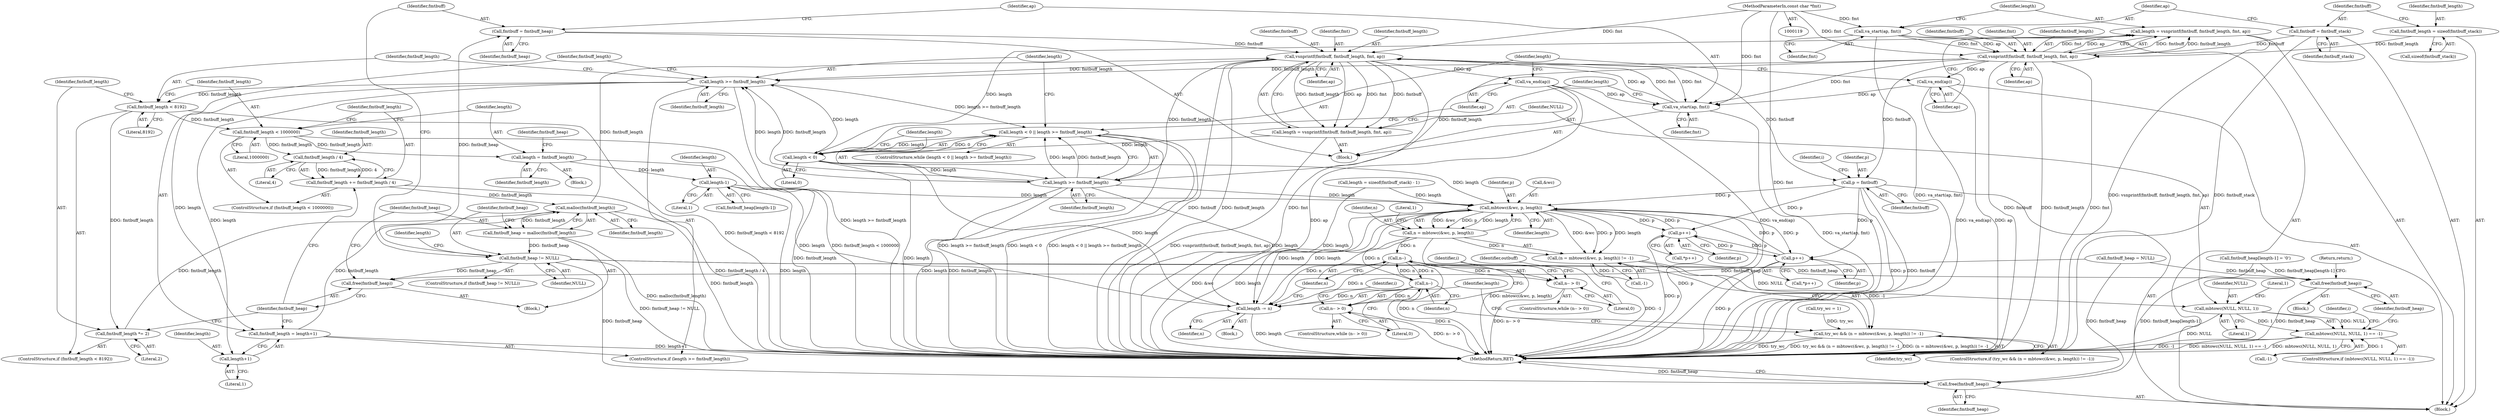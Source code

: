 digraph "0_libarchive_e37b620fe8f14535d737e89a4dcabaed4517bf1a@pointer" {
"1000217" [label="(Call,fmtbuff = fmtbuff_heap)"];
"1000213" [label="(Call,fmtbuff_heap != NULL)"];
"1000208" [label="(Call,fmtbuff_heap = malloc(fmtbuff_length))"];
"1000210" [label="(Call,malloc(fmtbuff_length))"];
"1000188" [label="(Call,fmtbuff_length += fmtbuff_length / 4)"];
"1000190" [label="(Call,fmtbuff_length / 4)"];
"1000185" [label="(Call,fmtbuff_length < 1000000)"];
"1000177" [label="(Call,fmtbuff_length < 8192)"];
"1000167" [label="(Call,length >= fmtbuff_length)"];
"1000159" [label="(Call,length < 0)"];
"1000148" [label="(Call,length = vsnprintf(fmtbuff, fmtbuff_length, fmt, ap))"];
"1000150" [label="(Call,vsnprintf(fmtbuff, fmtbuff_length, fmt, ap))"];
"1000142" [label="(Call,fmtbuff = fmtbuff_stack)"];
"1000138" [label="(Call,fmtbuff_length = sizeof(fmtbuff_stack))"];
"1000145" [label="(Call,va_start(ap, fmt))"];
"1000121" [label="(MethodParameterIn,const char *fmt)"];
"1000223" [label="(Call,length = vsnprintf(fmtbuff, fmtbuff_length, fmt, ap))"];
"1000225" [label="(Call,vsnprintf(fmtbuff, fmtbuff_length, fmt, ap))"];
"1000217" [label="(Call,fmtbuff = fmtbuff_heap)"];
"1000220" [label="(Call,va_start(ap, fmt))"];
"1000230" [label="(Call,va_end(ap))"];
"1000155" [label="(Call,va_end(ap))"];
"1000162" [label="(Call,length >= fmtbuff_length)"];
"1000180" [label="(Call,fmtbuff_length *= 2)"];
"1000170" [label="(Call,fmtbuff_length = length+1)"];
"1000158" [label="(Call,length < 0 || length >= fmtbuff_length)"];
"1000206" [label="(Call,free(fmtbuff_heap))"];
"1000243" [label="(Call,mbtowc(NULL, NULL, 1))"];
"1000242" [label="(Call,mbtowc(NULL, NULL, 1) == -1)"];
"1000250" [label="(Call,free(fmtbuff_heap))"];
"1000360" [label="(Call,free(fmtbuff_heap))"];
"1000172" [label="(Call,length+1)"];
"1000195" [label="(Call,length = fmtbuff_length)"];
"1000201" [label="(Call,length-1)"];
"1000289" [label="(Call,mbtowc(&wc, p, length))"];
"1000286" [label="(Call,(n = mbtowc(&wc, p, length)) != -1)"];
"1000284" [label="(Call,try_wc && (n = mbtowc(&wc, p, length)) != -1)"];
"1000287" [label="(Call,n = mbtowc(&wc, p, length))"];
"1000297" [label="(Call,length -= n)"];
"1000303" [label="(Call,n--)"];
"1000302" [label="(Call,n-- > 0)"];
"1000318" [label="(Call,n--)"];
"1000317" [label="(Call,n-- > 0)"];
"1000312" [label="(Call,p++)"];
"1000329" [label="(Call,p++)"];
"1000268" [label="(Call,p = fmtbuff)"];
"1000292" [label="(Identifier,p)"];
"1000182" [label="(Literal,2)"];
"1000242" [label="(Call,mbtowc(NULL, NULL, 1) == -1)"];
"1000243" [label="(Call,mbtowc(NULL, NULL, 1))"];
"1000220" [label="(Call,va_start(ap, fmt))"];
"1000311" [label="(Call,*p++)"];
"1000362" [label="(MethodReturn,RET)"];
"1000186" [label="(Identifier,fmtbuff_length)"];
"1000151" [label="(Identifier,fmtbuff)"];
"1000212" [label="(ControlStructure,if (fmtbuff_heap != NULL))"];
"1000270" [label="(Identifier,fmtbuff)"];
"1000301" [label="(ControlStructure,while (n-- > 0))"];
"1000213" [label="(Call,fmtbuff_heap != NULL)"];
"1000210" [label="(Call,malloc(fmtbuff_length))"];
"1000219" [label="(Identifier,fmtbuff_heap)"];
"1000156" [label="(Identifier,ap)"];
"1000290" [label="(Call,&wc)"];
"1000211" [label="(Identifier,fmtbuff_length)"];
"1000146" [label="(Identifier,ap)"];
"1000217" [label="(Call,fmtbuff = fmtbuff_heap)"];
"1000178" [label="(Identifier,fmtbuff_length)"];
"1000162" [label="(Call,length >= fmtbuff_length)"];
"1000304" [label="(Identifier,n)"];
"1000228" [label="(Identifier,fmt)"];
"1000241" [label="(ControlStructure,if (mbtowc(NULL, NULL, 1) == -1))"];
"1000195" [label="(Call,length = fmtbuff_length)"];
"1000154" [label="(Identifier,ap)"];
"1000179" [label="(Literal,8192)"];
"1000176" [label="(ControlStructure,if (fmtbuff_length < 8192))"];
"1000170" [label="(Call,fmtbuff_length = length+1)"];
"1000313" [label="(Identifier,p)"];
"1000145" [label="(Call,va_start(ap, fmt))"];
"1000209" [label="(Identifier,fmtbuff_heap)"];
"1000234" [label="(Call,length = sizeof(fmtbuff_stack) - 1)"];
"1000328" [label="(Call,*p++)"];
"1000227" [label="(Identifier,fmtbuff_length)"];
"1000144" [label="(Identifier,fmtbuff_stack)"];
"1000287" [label="(Call,n = mbtowc(&wc, p, length))"];
"1000319" [label="(Identifier,n)"];
"1000247" [label="(Call,-1)"];
"1000177" [label="(Call,fmtbuff_length < 8192)"];
"1000297" [label="(Call,length -= n)"];
"1000143" [label="(Identifier,fmtbuff)"];
"1000167" [label="(Call,length >= fmtbuff_length)"];
"1000256" [label="(Identifier,i)"];
"1000215" [label="(Identifier,NULL)"];
"1000252" [label="(Return,return;)"];
"1000206" [label="(Call,free(fmtbuff_heap))"];
"1000248" [label="(Literal,1)"];
"1000171" [label="(Identifier,fmtbuff_length)"];
"1000189" [label="(Identifier,fmtbuff_length)"];
"1000251" [label="(Identifier,fmtbuff_heap)"];
"1000161" [label="(Literal,0)"];
"1000142" [label="(Call,fmtbuff = fmtbuff_stack)"];
"1000164" [label="(Identifier,fmtbuff_length)"];
"1000216" [label="(Block,)"];
"1000169" [label="(Identifier,fmtbuff_length)"];
"1000160" [label="(Identifier,length)"];
"1000308" [label="(Identifier,outbuff)"];
"1000200" [label="(Identifier,fmtbuff_heap)"];
"1000245" [label="(Identifier,NULL)"];
"1000168" [label="(Identifier,length)"];
"1000149" [label="(Identifier,length)"];
"1000244" [label="(Identifier,NULL)"];
"1000272" [label="(Identifier,i)"];
"1000226" [label="(Identifier,fmtbuff)"];
"1000288" [label="(Identifier,n)"];
"1000192" [label="(Literal,4)"];
"1000231" [label="(Identifier,ap)"];
"1000361" [label="(Identifier,fmtbuff_heap)"];
"1000318" [label="(Call,n--)"];
"1000296" [label="(Block,)"];
"1000285" [label="(Identifier,try_wc)"];
"1000250" [label="(Call,free(fmtbuff_heap))"];
"1000224" [label="(Identifier,length)"];
"1000330" [label="(Identifier,p)"];
"1000122" [label="(Block,)"];
"1000294" [label="(Call,-1)"];
"1000360" [label="(Call,free(fmtbuff_heap))"];
"1000222" [label="(Identifier,fmt)"];
"1000249" [label="(Block,)"];
"1000155" [label="(Call,va_end(ap))"];
"1000157" [label="(ControlStructure,while (length < 0 || length >= fmtbuff_length))"];
"1000303" [label="(Call,n--)"];
"1000305" [label="(Literal,0)"];
"1000190" [label="(Call,fmtbuff_length / 4)"];
"1000148" [label="(Call,length = vsnprintf(fmtbuff, fmtbuff_length, fmt, ap))"];
"1000147" [label="(Identifier,fmt)"];
"1000289" [label="(Call,mbtowc(&wc, p, length))"];
"1000230" [label="(Call,va_end(ap))"];
"1000299" [label="(Identifier,n)"];
"1000320" [label="(Literal,0)"];
"1000153" [label="(Identifier,fmt)"];
"1000269" [label="(Identifier,p)"];
"1000329" [label="(Call,p++)"];
"1000268" [label="(Call,p = fmtbuff)"];
"1000283" [label="(ControlStructure,if (try_wc && (n = mbtowc(&wc, p, length)) != -1))"];
"1000274" [label="(Call,try_wc = 1)"];
"1000152" [label="(Identifier,fmtbuff_length)"];
"1000174" [label="(Literal,1)"];
"1000317" [label="(Call,n-- > 0)"];
"1000150" [label="(Call,vsnprintf(fmtbuff, fmtbuff_length, fmt, ap))"];
"1000158" [label="(Call,length < 0 || length >= fmtbuff_length)"];
"1000208" [label="(Call,fmtbuff_heap = malloc(fmtbuff_length))"];
"1000121" [label="(MethodParameterIn,const char *fmt)"];
"1000139" [label="(Identifier,fmtbuff_length)"];
"1000166" [label="(ControlStructure,if (length >= fmtbuff_length))"];
"1000197" [label="(Identifier,fmtbuff_length)"];
"1000188" [label="(Call,fmtbuff_length += fmtbuff_length / 4)"];
"1000198" [label="(Call,fmtbuff_heap[length-1] = '\0')"];
"1000196" [label="(Identifier,length)"];
"1000316" [label="(ControlStructure,while (n-- > 0))"];
"1000221" [label="(Identifier,ap)"];
"1000246" [label="(Literal,1)"];
"1000191" [label="(Identifier,fmtbuff_length)"];
"1000223" [label="(Call,length = vsnprintf(fmtbuff, fmtbuff_length, fmt, ap))"];
"1000194" [label="(Block,)"];
"1000180" [label="(Call,fmtbuff_length *= 2)"];
"1000284" [label="(Call,try_wc && (n = mbtowc(&wc, p, length)) != -1)"];
"1000225" [label="(Call,vsnprintf(fmtbuff, fmtbuff_length, fmt, ap))"];
"1000295" [label="(Literal,1)"];
"1000140" [label="(Call,sizeof(fmtbuff_stack))"];
"1000165" [label="(Block,)"];
"1000286" [label="(Call,(n = mbtowc(&wc, p, length)) != -1)"];
"1000184" [label="(ControlStructure,if (fmtbuff_length < 1000000))"];
"1000138" [label="(Call,fmtbuff_length = sizeof(fmtbuff_stack))"];
"1000214" [label="(Identifier,fmtbuff_heap)"];
"1000135" [label="(Call,fmtbuff_heap = NULL)"];
"1000203" [label="(Literal,1)"];
"1000298" [label="(Identifier,length)"];
"1000312" [label="(Call,p++)"];
"1000229" [label="(Identifier,ap)"];
"1000207" [label="(Identifier,fmtbuff_heap)"];
"1000159" [label="(Call,length < 0)"];
"1000187" [label="(Literal,1000000)"];
"1000293" [label="(Identifier,length)"];
"1000163" [label="(Identifier,length)"];
"1000235" [label="(Identifier,length)"];
"1000322" [label="(Identifier,i)"];
"1000202" [label="(Identifier,length)"];
"1000201" [label="(Call,length-1)"];
"1000218" [label="(Identifier,fmtbuff)"];
"1000173" [label="(Identifier,length)"];
"1000333" [label="(Identifier,i)"];
"1000172" [label="(Call,length+1)"];
"1000185" [label="(Call,fmtbuff_length < 1000000)"];
"1000199" [label="(Call,fmtbuff_heap[length-1])"];
"1000302" [label="(Call,n-- > 0)"];
"1000181" [label="(Identifier,fmtbuff_length)"];
"1000217" -> "1000216"  [label="AST: "];
"1000217" -> "1000219"  [label="CFG: "];
"1000218" -> "1000217"  [label="AST: "];
"1000219" -> "1000217"  [label="AST: "];
"1000221" -> "1000217"  [label="CFG: "];
"1000213" -> "1000217"  [label="DDG: fmtbuff_heap"];
"1000217" -> "1000225"  [label="DDG: fmtbuff"];
"1000213" -> "1000212"  [label="AST: "];
"1000213" -> "1000215"  [label="CFG: "];
"1000214" -> "1000213"  [label="AST: "];
"1000215" -> "1000213"  [label="AST: "];
"1000218" -> "1000213"  [label="CFG: "];
"1000235" -> "1000213"  [label="CFG: "];
"1000213" -> "1000362"  [label="DDG: fmtbuff_heap != NULL"];
"1000213" -> "1000206"  [label="DDG: fmtbuff_heap"];
"1000208" -> "1000213"  [label="DDG: fmtbuff_heap"];
"1000213" -> "1000243"  [label="DDG: NULL"];
"1000213" -> "1000250"  [label="DDG: fmtbuff_heap"];
"1000213" -> "1000360"  [label="DDG: fmtbuff_heap"];
"1000208" -> "1000165"  [label="AST: "];
"1000208" -> "1000210"  [label="CFG: "];
"1000209" -> "1000208"  [label="AST: "];
"1000210" -> "1000208"  [label="AST: "];
"1000214" -> "1000208"  [label="CFG: "];
"1000208" -> "1000362"  [label="DDG: malloc(fmtbuff_length)"];
"1000210" -> "1000208"  [label="DDG: fmtbuff_length"];
"1000210" -> "1000211"  [label="CFG: "];
"1000211" -> "1000210"  [label="AST: "];
"1000210" -> "1000362"  [label="DDG: fmtbuff_length"];
"1000188" -> "1000210"  [label="DDG: fmtbuff_length"];
"1000180" -> "1000210"  [label="DDG: fmtbuff_length"];
"1000170" -> "1000210"  [label="DDG: fmtbuff_length"];
"1000210" -> "1000225"  [label="DDG: fmtbuff_length"];
"1000188" -> "1000184"  [label="AST: "];
"1000188" -> "1000190"  [label="CFG: "];
"1000189" -> "1000188"  [label="AST: "];
"1000190" -> "1000188"  [label="AST: "];
"1000207" -> "1000188"  [label="CFG: "];
"1000188" -> "1000362"  [label="DDG: fmtbuff_length / 4"];
"1000190" -> "1000188"  [label="DDG: fmtbuff_length"];
"1000190" -> "1000188"  [label="DDG: 4"];
"1000190" -> "1000192"  [label="CFG: "];
"1000191" -> "1000190"  [label="AST: "];
"1000192" -> "1000190"  [label="AST: "];
"1000185" -> "1000190"  [label="DDG: fmtbuff_length"];
"1000185" -> "1000184"  [label="AST: "];
"1000185" -> "1000187"  [label="CFG: "];
"1000186" -> "1000185"  [label="AST: "];
"1000187" -> "1000185"  [label="AST: "];
"1000189" -> "1000185"  [label="CFG: "];
"1000196" -> "1000185"  [label="CFG: "];
"1000185" -> "1000362"  [label="DDG: fmtbuff_length < 1000000"];
"1000177" -> "1000185"  [label="DDG: fmtbuff_length"];
"1000185" -> "1000195"  [label="DDG: fmtbuff_length"];
"1000177" -> "1000176"  [label="AST: "];
"1000177" -> "1000179"  [label="CFG: "];
"1000178" -> "1000177"  [label="AST: "];
"1000179" -> "1000177"  [label="AST: "];
"1000181" -> "1000177"  [label="CFG: "];
"1000186" -> "1000177"  [label="CFG: "];
"1000177" -> "1000362"  [label="DDG: fmtbuff_length < 8192"];
"1000167" -> "1000177"  [label="DDG: fmtbuff_length"];
"1000177" -> "1000180"  [label="DDG: fmtbuff_length"];
"1000167" -> "1000166"  [label="AST: "];
"1000167" -> "1000169"  [label="CFG: "];
"1000168" -> "1000167"  [label="AST: "];
"1000169" -> "1000167"  [label="AST: "];
"1000171" -> "1000167"  [label="CFG: "];
"1000178" -> "1000167"  [label="CFG: "];
"1000167" -> "1000362"  [label="DDG: length >= fmtbuff_length"];
"1000167" -> "1000158"  [label="DDG: length >= fmtbuff_length"];
"1000159" -> "1000167"  [label="DDG: length"];
"1000162" -> "1000167"  [label="DDG: length"];
"1000162" -> "1000167"  [label="DDG: fmtbuff_length"];
"1000225" -> "1000167"  [label="DDG: fmtbuff_length"];
"1000150" -> "1000167"  [label="DDG: fmtbuff_length"];
"1000167" -> "1000170"  [label="DDG: length"];
"1000167" -> "1000172"  [label="DDG: length"];
"1000159" -> "1000158"  [label="AST: "];
"1000159" -> "1000161"  [label="CFG: "];
"1000160" -> "1000159"  [label="AST: "];
"1000161" -> "1000159"  [label="AST: "];
"1000163" -> "1000159"  [label="CFG: "];
"1000158" -> "1000159"  [label="CFG: "];
"1000159" -> "1000362"  [label="DDG: length"];
"1000159" -> "1000158"  [label="DDG: length"];
"1000159" -> "1000158"  [label="DDG: 0"];
"1000148" -> "1000159"  [label="DDG: length"];
"1000223" -> "1000159"  [label="DDG: length"];
"1000159" -> "1000162"  [label="DDG: length"];
"1000159" -> "1000289"  [label="DDG: length"];
"1000159" -> "1000297"  [label="DDG: length"];
"1000148" -> "1000122"  [label="AST: "];
"1000148" -> "1000150"  [label="CFG: "];
"1000149" -> "1000148"  [label="AST: "];
"1000150" -> "1000148"  [label="AST: "];
"1000156" -> "1000148"  [label="CFG: "];
"1000148" -> "1000362"  [label="DDG: vsnprintf(fmtbuff, fmtbuff_length, fmt, ap)"];
"1000150" -> "1000148"  [label="DDG: fmtbuff"];
"1000150" -> "1000148"  [label="DDG: fmtbuff_length"];
"1000150" -> "1000148"  [label="DDG: fmt"];
"1000150" -> "1000148"  [label="DDG: ap"];
"1000150" -> "1000154"  [label="CFG: "];
"1000151" -> "1000150"  [label="AST: "];
"1000152" -> "1000150"  [label="AST: "];
"1000153" -> "1000150"  [label="AST: "];
"1000154" -> "1000150"  [label="AST: "];
"1000150" -> "1000362"  [label="DDG: fmtbuff"];
"1000150" -> "1000362"  [label="DDG: fmtbuff_length"];
"1000150" -> "1000362"  [label="DDG: fmt"];
"1000142" -> "1000150"  [label="DDG: fmtbuff"];
"1000138" -> "1000150"  [label="DDG: fmtbuff_length"];
"1000145" -> "1000150"  [label="DDG: fmt"];
"1000145" -> "1000150"  [label="DDG: ap"];
"1000121" -> "1000150"  [label="DDG: fmt"];
"1000150" -> "1000155"  [label="DDG: ap"];
"1000150" -> "1000162"  [label="DDG: fmtbuff_length"];
"1000150" -> "1000220"  [label="DDG: fmt"];
"1000150" -> "1000268"  [label="DDG: fmtbuff"];
"1000142" -> "1000122"  [label="AST: "];
"1000142" -> "1000144"  [label="CFG: "];
"1000143" -> "1000142"  [label="AST: "];
"1000144" -> "1000142"  [label="AST: "];
"1000146" -> "1000142"  [label="CFG: "];
"1000142" -> "1000362"  [label="DDG: fmtbuff_stack"];
"1000138" -> "1000122"  [label="AST: "];
"1000138" -> "1000140"  [label="CFG: "];
"1000139" -> "1000138"  [label="AST: "];
"1000140" -> "1000138"  [label="AST: "];
"1000143" -> "1000138"  [label="CFG: "];
"1000145" -> "1000122"  [label="AST: "];
"1000145" -> "1000147"  [label="CFG: "];
"1000146" -> "1000145"  [label="AST: "];
"1000147" -> "1000145"  [label="AST: "];
"1000149" -> "1000145"  [label="CFG: "];
"1000145" -> "1000362"  [label="DDG: va_start(ap, fmt)"];
"1000121" -> "1000145"  [label="DDG: fmt"];
"1000121" -> "1000119"  [label="AST: "];
"1000121" -> "1000362"  [label="DDG: fmt"];
"1000121" -> "1000220"  [label="DDG: fmt"];
"1000121" -> "1000225"  [label="DDG: fmt"];
"1000223" -> "1000216"  [label="AST: "];
"1000223" -> "1000225"  [label="CFG: "];
"1000224" -> "1000223"  [label="AST: "];
"1000225" -> "1000223"  [label="AST: "];
"1000231" -> "1000223"  [label="CFG: "];
"1000223" -> "1000362"  [label="DDG: vsnprintf(fmtbuff, fmtbuff_length, fmt, ap)"];
"1000225" -> "1000223"  [label="DDG: fmtbuff"];
"1000225" -> "1000223"  [label="DDG: fmtbuff_length"];
"1000225" -> "1000223"  [label="DDG: fmt"];
"1000225" -> "1000223"  [label="DDG: ap"];
"1000225" -> "1000229"  [label="CFG: "];
"1000226" -> "1000225"  [label="AST: "];
"1000227" -> "1000225"  [label="AST: "];
"1000228" -> "1000225"  [label="AST: "];
"1000229" -> "1000225"  [label="AST: "];
"1000225" -> "1000362"  [label="DDG: fmtbuff"];
"1000225" -> "1000362"  [label="DDG: fmtbuff_length"];
"1000225" -> "1000362"  [label="DDG: fmt"];
"1000225" -> "1000162"  [label="DDG: fmtbuff_length"];
"1000225" -> "1000220"  [label="DDG: fmt"];
"1000220" -> "1000225"  [label="DDG: fmt"];
"1000220" -> "1000225"  [label="DDG: ap"];
"1000225" -> "1000230"  [label="DDG: ap"];
"1000225" -> "1000268"  [label="DDG: fmtbuff"];
"1000220" -> "1000216"  [label="AST: "];
"1000220" -> "1000222"  [label="CFG: "];
"1000221" -> "1000220"  [label="AST: "];
"1000222" -> "1000220"  [label="AST: "];
"1000224" -> "1000220"  [label="CFG: "];
"1000220" -> "1000362"  [label="DDG: va_start(ap, fmt)"];
"1000230" -> "1000220"  [label="DDG: ap"];
"1000155" -> "1000220"  [label="DDG: ap"];
"1000230" -> "1000216"  [label="AST: "];
"1000230" -> "1000231"  [label="CFG: "];
"1000231" -> "1000230"  [label="AST: "];
"1000160" -> "1000230"  [label="CFG: "];
"1000230" -> "1000362"  [label="DDG: ap"];
"1000230" -> "1000362"  [label="DDG: va_end(ap)"];
"1000155" -> "1000122"  [label="AST: "];
"1000155" -> "1000156"  [label="CFG: "];
"1000156" -> "1000155"  [label="AST: "];
"1000160" -> "1000155"  [label="CFG: "];
"1000155" -> "1000362"  [label="DDG: va_end(ap)"];
"1000155" -> "1000362"  [label="DDG: ap"];
"1000162" -> "1000158"  [label="AST: "];
"1000162" -> "1000164"  [label="CFG: "];
"1000163" -> "1000162"  [label="AST: "];
"1000164" -> "1000162"  [label="AST: "];
"1000158" -> "1000162"  [label="CFG: "];
"1000162" -> "1000362"  [label="DDG: fmtbuff_length"];
"1000162" -> "1000362"  [label="DDG: length"];
"1000162" -> "1000158"  [label="DDG: length"];
"1000162" -> "1000158"  [label="DDG: fmtbuff_length"];
"1000162" -> "1000289"  [label="DDG: length"];
"1000162" -> "1000297"  [label="DDG: length"];
"1000180" -> "1000176"  [label="AST: "];
"1000180" -> "1000182"  [label="CFG: "];
"1000181" -> "1000180"  [label="AST: "];
"1000182" -> "1000180"  [label="AST: "];
"1000207" -> "1000180"  [label="CFG: "];
"1000170" -> "1000166"  [label="AST: "];
"1000170" -> "1000172"  [label="CFG: "];
"1000171" -> "1000170"  [label="AST: "];
"1000172" -> "1000170"  [label="AST: "];
"1000207" -> "1000170"  [label="CFG: "];
"1000170" -> "1000362"  [label="DDG: length+1"];
"1000158" -> "1000157"  [label="AST: "];
"1000168" -> "1000158"  [label="CFG: "];
"1000244" -> "1000158"  [label="CFG: "];
"1000158" -> "1000362"  [label="DDG: length < 0"];
"1000158" -> "1000362"  [label="DDG: length < 0 || length >= fmtbuff_length"];
"1000158" -> "1000362"  [label="DDG: length >= fmtbuff_length"];
"1000206" -> "1000165"  [label="AST: "];
"1000206" -> "1000207"  [label="CFG: "];
"1000207" -> "1000206"  [label="AST: "];
"1000209" -> "1000206"  [label="CFG: "];
"1000135" -> "1000206"  [label="DDG: fmtbuff_heap"];
"1000243" -> "1000242"  [label="AST: "];
"1000243" -> "1000246"  [label="CFG: "];
"1000244" -> "1000243"  [label="AST: "];
"1000245" -> "1000243"  [label="AST: "];
"1000246" -> "1000243"  [label="AST: "];
"1000248" -> "1000243"  [label="CFG: "];
"1000243" -> "1000362"  [label="DDG: NULL"];
"1000243" -> "1000242"  [label="DDG: NULL"];
"1000243" -> "1000242"  [label="DDG: 1"];
"1000242" -> "1000241"  [label="AST: "];
"1000242" -> "1000247"  [label="CFG: "];
"1000247" -> "1000242"  [label="AST: "];
"1000251" -> "1000242"  [label="CFG: "];
"1000256" -> "1000242"  [label="CFG: "];
"1000242" -> "1000362"  [label="DDG: mbtowc(NULL, NULL, 1) == -1"];
"1000242" -> "1000362"  [label="DDG: mbtowc(NULL, NULL, 1)"];
"1000242" -> "1000362"  [label="DDG: -1"];
"1000247" -> "1000242"  [label="DDG: 1"];
"1000250" -> "1000249"  [label="AST: "];
"1000250" -> "1000251"  [label="CFG: "];
"1000251" -> "1000250"  [label="AST: "];
"1000252" -> "1000250"  [label="CFG: "];
"1000250" -> "1000362"  [label="DDG: fmtbuff_heap"];
"1000198" -> "1000250"  [label="DDG: fmtbuff_heap[length-1]"];
"1000135" -> "1000250"  [label="DDG: fmtbuff_heap"];
"1000360" -> "1000122"  [label="AST: "];
"1000360" -> "1000361"  [label="CFG: "];
"1000361" -> "1000360"  [label="AST: "];
"1000362" -> "1000360"  [label="CFG: "];
"1000360" -> "1000362"  [label="DDG: fmtbuff_heap"];
"1000198" -> "1000360"  [label="DDG: fmtbuff_heap[length-1]"];
"1000135" -> "1000360"  [label="DDG: fmtbuff_heap"];
"1000172" -> "1000174"  [label="CFG: "];
"1000173" -> "1000172"  [label="AST: "];
"1000174" -> "1000172"  [label="AST: "];
"1000195" -> "1000194"  [label="AST: "];
"1000195" -> "1000197"  [label="CFG: "];
"1000196" -> "1000195"  [label="AST: "];
"1000197" -> "1000195"  [label="AST: "];
"1000200" -> "1000195"  [label="CFG: "];
"1000195" -> "1000362"  [label="DDG: fmtbuff_length"];
"1000195" -> "1000201"  [label="DDG: length"];
"1000201" -> "1000199"  [label="AST: "];
"1000201" -> "1000203"  [label="CFG: "];
"1000202" -> "1000201"  [label="AST: "];
"1000203" -> "1000201"  [label="AST: "];
"1000199" -> "1000201"  [label="CFG: "];
"1000201" -> "1000362"  [label="DDG: length"];
"1000201" -> "1000289"  [label="DDG: length"];
"1000201" -> "1000297"  [label="DDG: length"];
"1000289" -> "1000287"  [label="AST: "];
"1000289" -> "1000293"  [label="CFG: "];
"1000290" -> "1000289"  [label="AST: "];
"1000292" -> "1000289"  [label="AST: "];
"1000293" -> "1000289"  [label="AST: "];
"1000287" -> "1000289"  [label="CFG: "];
"1000289" -> "1000362"  [label="DDG: p"];
"1000289" -> "1000362"  [label="DDG: &wc"];
"1000289" -> "1000362"  [label="DDG: length"];
"1000289" -> "1000286"  [label="DDG: &wc"];
"1000289" -> "1000286"  [label="DDG: p"];
"1000289" -> "1000286"  [label="DDG: length"];
"1000289" -> "1000287"  [label="DDG: &wc"];
"1000289" -> "1000287"  [label="DDG: p"];
"1000289" -> "1000287"  [label="DDG: length"];
"1000312" -> "1000289"  [label="DDG: p"];
"1000268" -> "1000289"  [label="DDG: p"];
"1000329" -> "1000289"  [label="DDG: p"];
"1000297" -> "1000289"  [label="DDG: length"];
"1000234" -> "1000289"  [label="DDG: length"];
"1000289" -> "1000297"  [label="DDG: length"];
"1000289" -> "1000312"  [label="DDG: p"];
"1000289" -> "1000329"  [label="DDG: p"];
"1000286" -> "1000284"  [label="AST: "];
"1000286" -> "1000294"  [label="CFG: "];
"1000287" -> "1000286"  [label="AST: "];
"1000294" -> "1000286"  [label="AST: "];
"1000284" -> "1000286"  [label="CFG: "];
"1000286" -> "1000362"  [label="DDG: -1"];
"1000286" -> "1000284"  [label="DDG: -1"];
"1000287" -> "1000286"  [label="DDG: n"];
"1000294" -> "1000286"  [label="DDG: 1"];
"1000284" -> "1000283"  [label="AST: "];
"1000284" -> "1000285"  [label="CFG: "];
"1000285" -> "1000284"  [label="AST: "];
"1000298" -> "1000284"  [label="CFG: "];
"1000319" -> "1000284"  [label="CFG: "];
"1000284" -> "1000362"  [label="DDG: (n = mbtowc(&wc, p, length)) != -1"];
"1000284" -> "1000362"  [label="DDG: try_wc"];
"1000284" -> "1000362"  [label="DDG: try_wc && (n = mbtowc(&wc, p, length)) != -1"];
"1000274" -> "1000284"  [label="DDG: try_wc"];
"1000288" -> "1000287"  [label="AST: "];
"1000295" -> "1000287"  [label="CFG: "];
"1000287" -> "1000362"  [label="DDG: mbtowc(&wc, p, length)"];
"1000287" -> "1000297"  [label="DDG: n"];
"1000287" -> "1000303"  [label="DDG: n"];
"1000287" -> "1000318"  [label="DDG: n"];
"1000297" -> "1000296"  [label="AST: "];
"1000297" -> "1000299"  [label="CFG: "];
"1000298" -> "1000297"  [label="AST: "];
"1000299" -> "1000297"  [label="AST: "];
"1000304" -> "1000297"  [label="CFG: "];
"1000297" -> "1000362"  [label="DDG: length"];
"1000303" -> "1000297"  [label="DDG: n"];
"1000318" -> "1000297"  [label="DDG: n"];
"1000234" -> "1000297"  [label="DDG: length"];
"1000303" -> "1000302"  [label="AST: "];
"1000303" -> "1000304"  [label="CFG: "];
"1000304" -> "1000303"  [label="AST: "];
"1000305" -> "1000303"  [label="CFG: "];
"1000303" -> "1000362"  [label="DDG: n"];
"1000303" -> "1000302"  [label="DDG: n"];
"1000318" -> "1000303"  [label="DDG: n"];
"1000303" -> "1000318"  [label="DDG: n"];
"1000302" -> "1000301"  [label="AST: "];
"1000302" -> "1000305"  [label="CFG: "];
"1000305" -> "1000302"  [label="AST: "];
"1000308" -> "1000302"  [label="CFG: "];
"1000333" -> "1000302"  [label="CFG: "];
"1000302" -> "1000362"  [label="DDG: n-- > 0"];
"1000318" -> "1000317"  [label="AST: "];
"1000318" -> "1000319"  [label="CFG: "];
"1000319" -> "1000318"  [label="AST: "];
"1000320" -> "1000318"  [label="CFG: "];
"1000318" -> "1000362"  [label="DDG: n"];
"1000318" -> "1000317"  [label="DDG: n"];
"1000317" -> "1000316"  [label="AST: "];
"1000317" -> "1000320"  [label="CFG: "];
"1000320" -> "1000317"  [label="AST: "];
"1000322" -> "1000317"  [label="CFG: "];
"1000333" -> "1000317"  [label="CFG: "];
"1000317" -> "1000362"  [label="DDG: n-- > 0"];
"1000312" -> "1000311"  [label="AST: "];
"1000312" -> "1000313"  [label="CFG: "];
"1000313" -> "1000312"  [label="AST: "];
"1000311" -> "1000312"  [label="CFG: "];
"1000312" -> "1000362"  [label="DDG: p"];
"1000268" -> "1000312"  [label="DDG: p"];
"1000329" -> "1000312"  [label="DDG: p"];
"1000312" -> "1000329"  [label="DDG: p"];
"1000329" -> "1000328"  [label="AST: "];
"1000329" -> "1000330"  [label="CFG: "];
"1000330" -> "1000329"  [label="AST: "];
"1000328" -> "1000329"  [label="CFG: "];
"1000329" -> "1000362"  [label="DDG: p"];
"1000268" -> "1000329"  [label="DDG: p"];
"1000268" -> "1000122"  [label="AST: "];
"1000268" -> "1000270"  [label="CFG: "];
"1000269" -> "1000268"  [label="AST: "];
"1000270" -> "1000268"  [label="AST: "];
"1000272" -> "1000268"  [label="CFG: "];
"1000268" -> "1000362"  [label="DDG: p"];
"1000268" -> "1000362"  [label="DDG: fmtbuff"];
}
